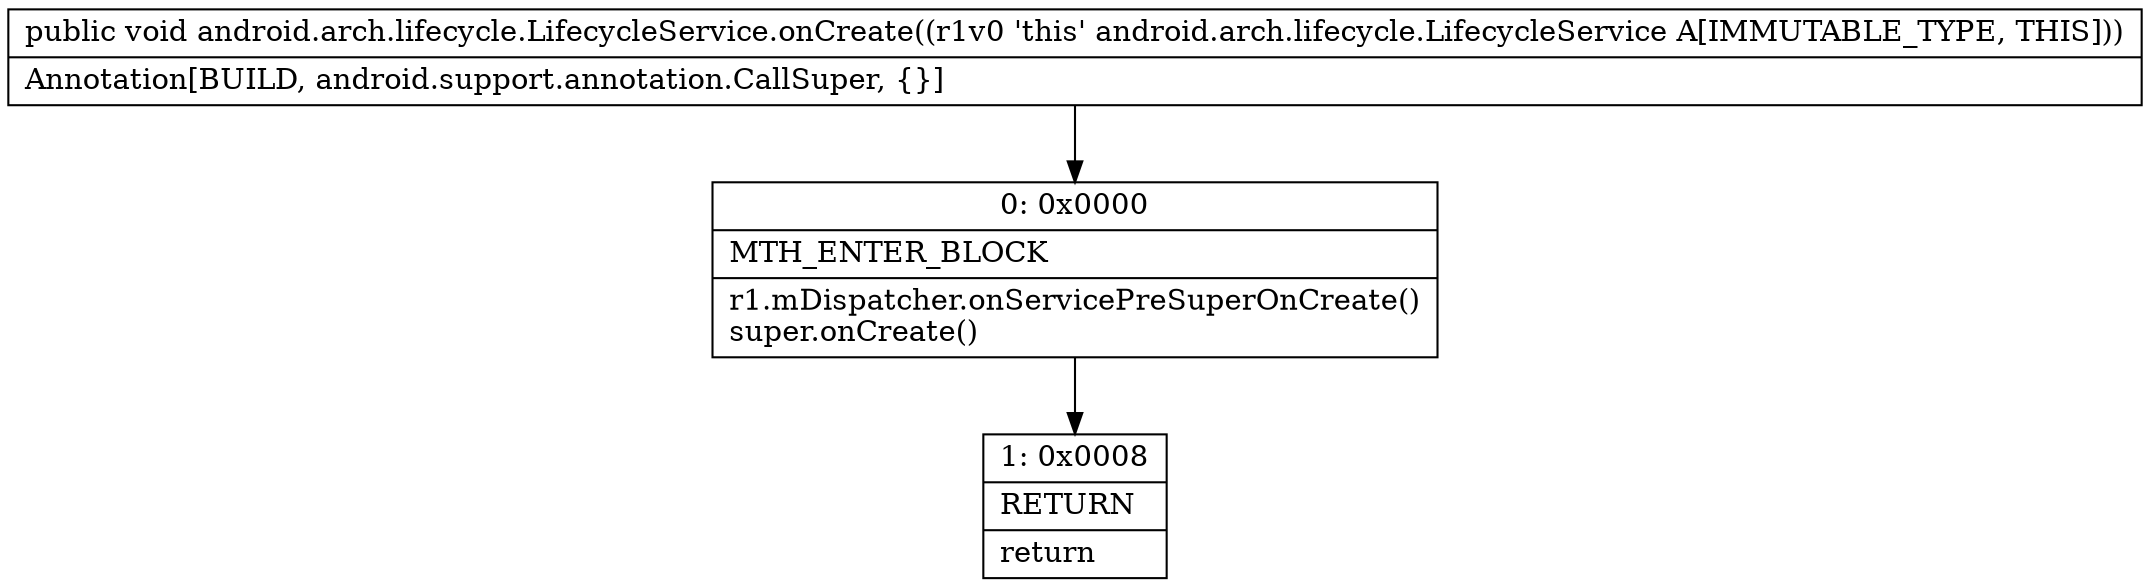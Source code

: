 digraph "CFG forandroid.arch.lifecycle.LifecycleService.onCreate()V" {
Node_0 [shape=record,label="{0\:\ 0x0000|MTH_ENTER_BLOCK\l|r1.mDispatcher.onServicePreSuperOnCreate()\lsuper.onCreate()\l}"];
Node_1 [shape=record,label="{1\:\ 0x0008|RETURN\l|return\l}"];
MethodNode[shape=record,label="{public void android.arch.lifecycle.LifecycleService.onCreate((r1v0 'this' android.arch.lifecycle.LifecycleService A[IMMUTABLE_TYPE, THIS]))  | Annotation[BUILD, android.support.annotation.CallSuper, \{\}]\l}"];
MethodNode -> Node_0;
Node_0 -> Node_1;
}

